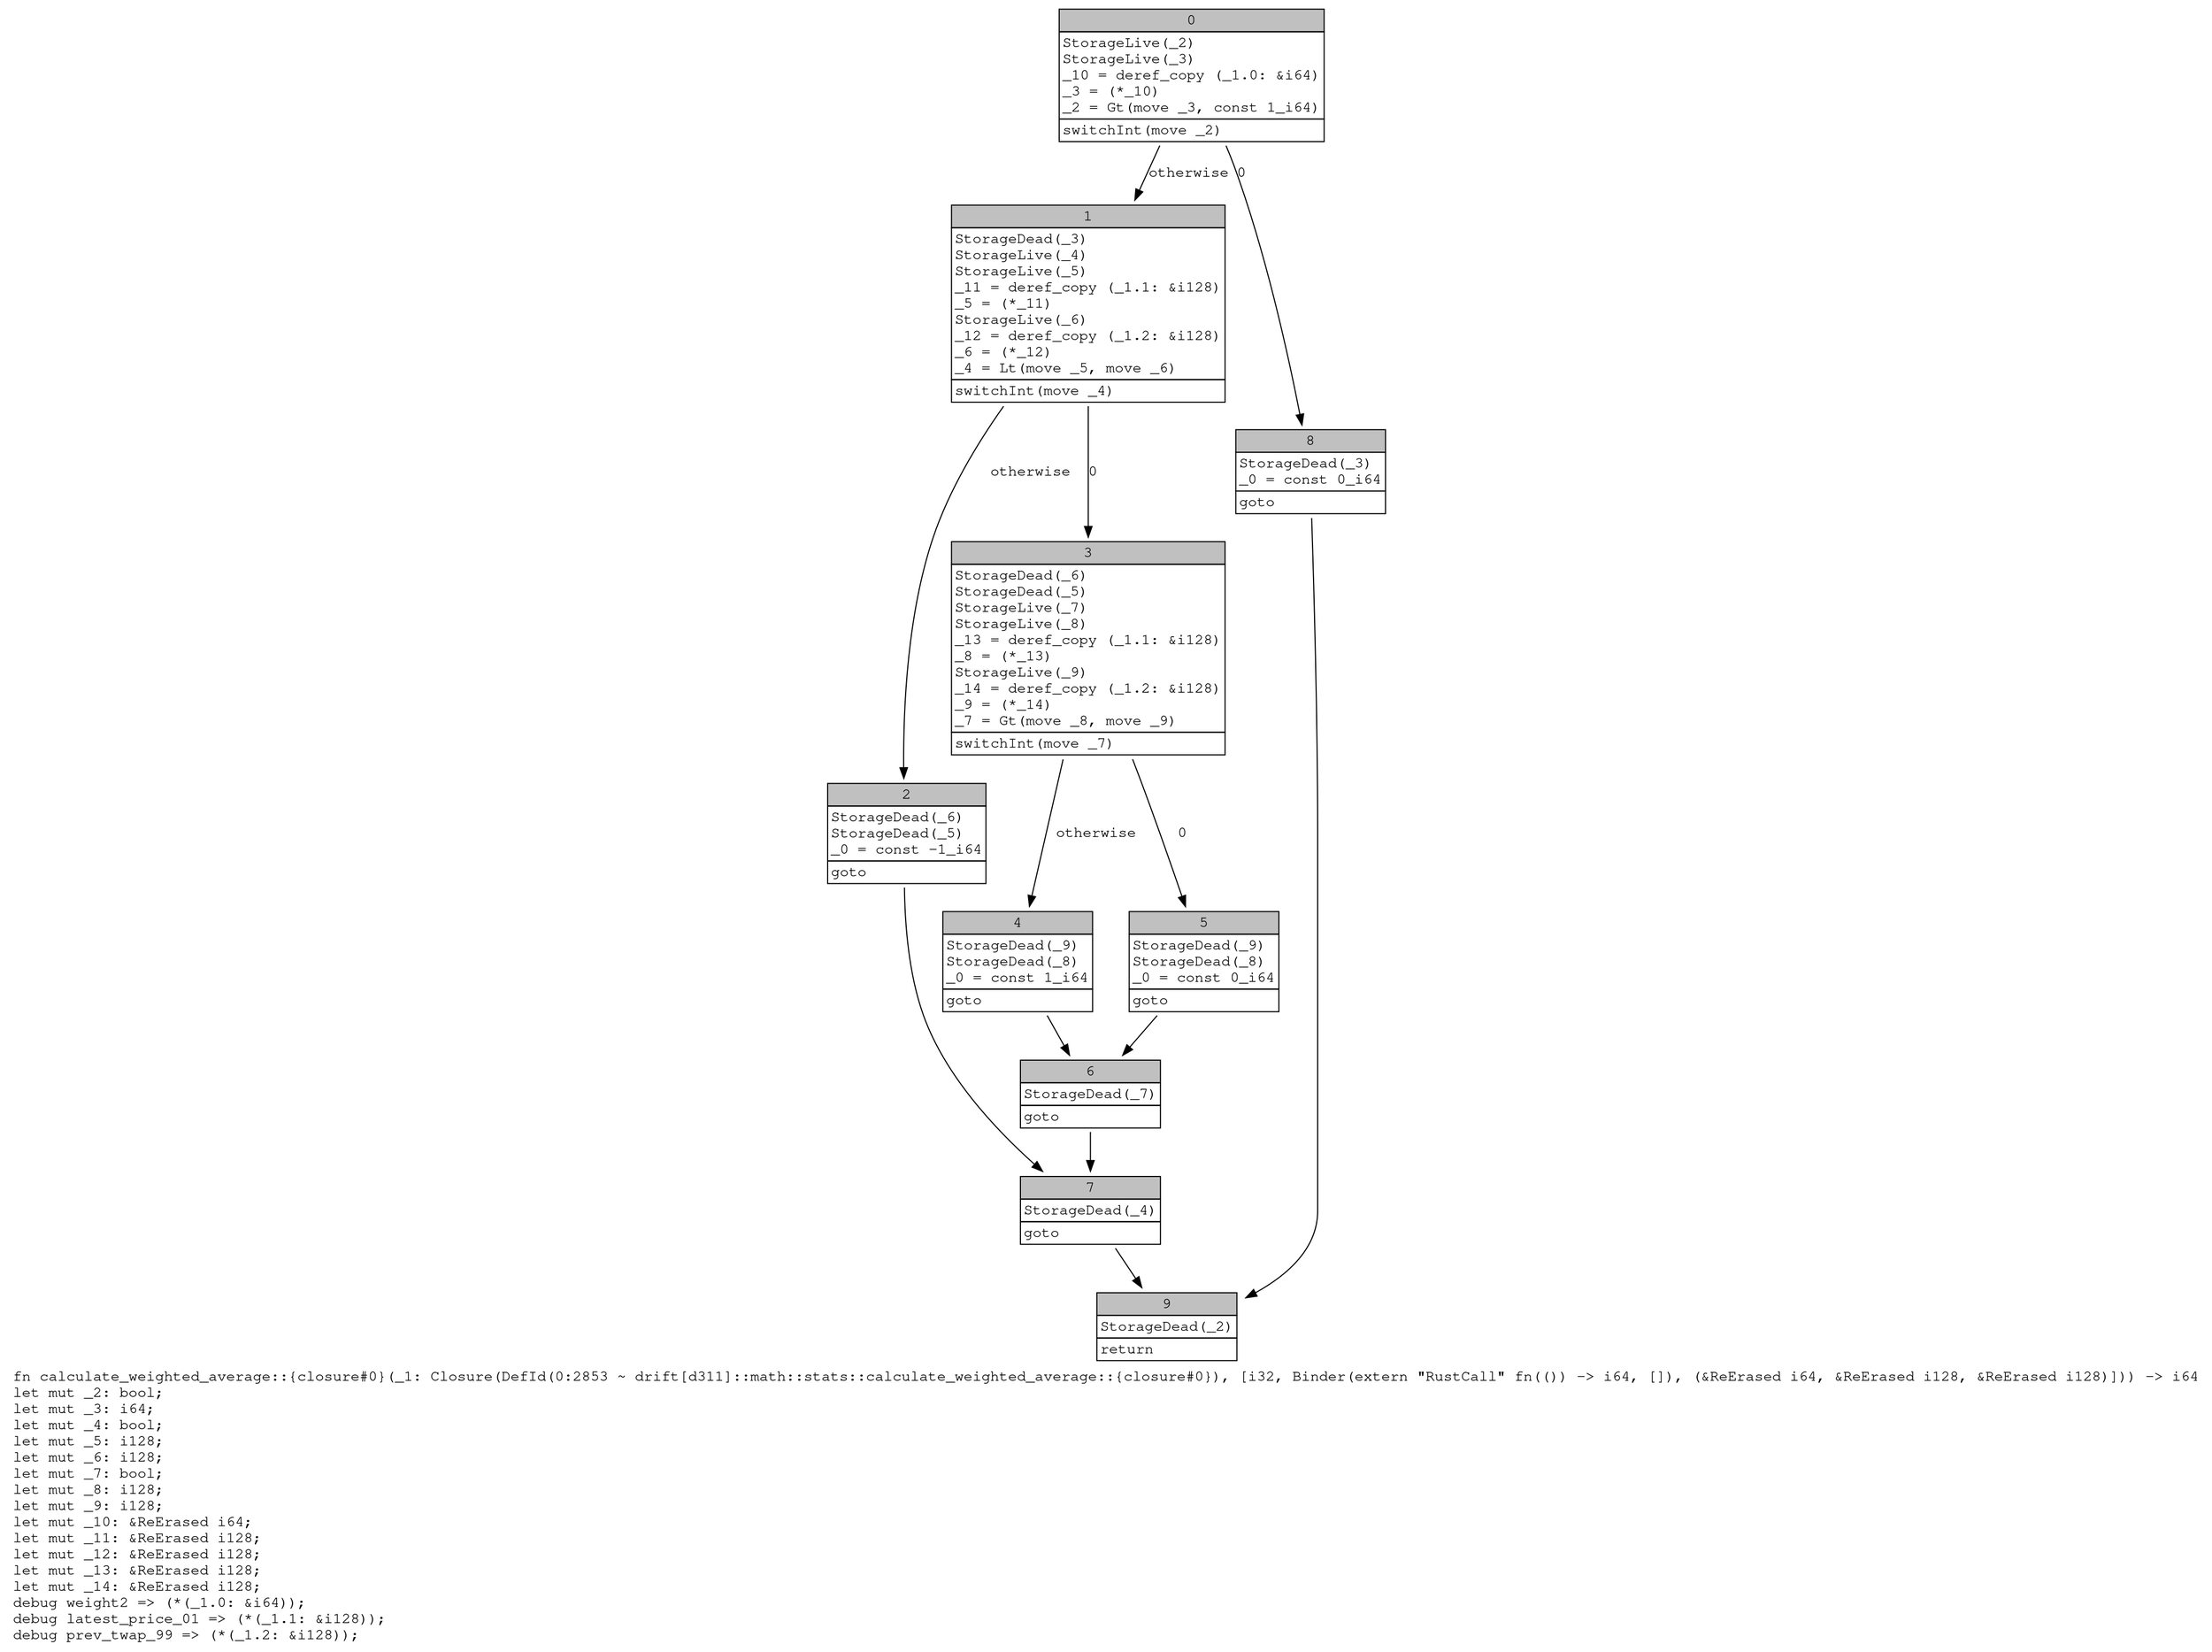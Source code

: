 digraph Mir_0_2853 {
    graph [fontname="Courier, monospace"];
    node [fontname="Courier, monospace"];
    edge [fontname="Courier, monospace"];
    label=<fn calculate_weighted_average::{closure#0}(_1: Closure(DefId(0:2853 ~ drift[d311]::math::stats::calculate_weighted_average::{closure#0}), [i32, Binder(extern &quot;RustCall&quot; fn(()) -&gt; i64, []), (&amp;ReErased i64, &amp;ReErased i128, &amp;ReErased i128)])) -&gt; i64<br align="left"/>let mut _2: bool;<br align="left"/>let mut _3: i64;<br align="left"/>let mut _4: bool;<br align="left"/>let mut _5: i128;<br align="left"/>let mut _6: i128;<br align="left"/>let mut _7: bool;<br align="left"/>let mut _8: i128;<br align="left"/>let mut _9: i128;<br align="left"/>let mut _10: &amp;ReErased i64;<br align="left"/>let mut _11: &amp;ReErased i128;<br align="left"/>let mut _12: &amp;ReErased i128;<br align="left"/>let mut _13: &amp;ReErased i128;<br align="left"/>let mut _14: &amp;ReErased i128;<br align="left"/>debug weight2 =&gt; (*(_1.0: &amp;i64));<br align="left"/>debug latest_price_01 =&gt; (*(_1.1: &amp;i128));<br align="left"/>debug prev_twap_99 =&gt; (*(_1.2: &amp;i128));<br align="left"/>>;
    bb0__0_2853 [shape="none", label=<<table border="0" cellborder="1" cellspacing="0"><tr><td bgcolor="gray" align="center" colspan="1">0</td></tr><tr><td align="left" balign="left">StorageLive(_2)<br/>StorageLive(_3)<br/>_10 = deref_copy (_1.0: &amp;i64)<br/>_3 = (*_10)<br/>_2 = Gt(move _3, const 1_i64)<br/></td></tr><tr><td align="left">switchInt(move _2)</td></tr></table>>];
    bb1__0_2853 [shape="none", label=<<table border="0" cellborder="1" cellspacing="0"><tr><td bgcolor="gray" align="center" colspan="1">1</td></tr><tr><td align="left" balign="left">StorageDead(_3)<br/>StorageLive(_4)<br/>StorageLive(_5)<br/>_11 = deref_copy (_1.1: &amp;i128)<br/>_5 = (*_11)<br/>StorageLive(_6)<br/>_12 = deref_copy (_1.2: &amp;i128)<br/>_6 = (*_12)<br/>_4 = Lt(move _5, move _6)<br/></td></tr><tr><td align="left">switchInt(move _4)</td></tr></table>>];
    bb2__0_2853 [shape="none", label=<<table border="0" cellborder="1" cellspacing="0"><tr><td bgcolor="gray" align="center" colspan="1">2</td></tr><tr><td align="left" balign="left">StorageDead(_6)<br/>StorageDead(_5)<br/>_0 = const -1_i64<br/></td></tr><tr><td align="left">goto</td></tr></table>>];
    bb3__0_2853 [shape="none", label=<<table border="0" cellborder="1" cellspacing="0"><tr><td bgcolor="gray" align="center" colspan="1">3</td></tr><tr><td align="left" balign="left">StorageDead(_6)<br/>StorageDead(_5)<br/>StorageLive(_7)<br/>StorageLive(_8)<br/>_13 = deref_copy (_1.1: &amp;i128)<br/>_8 = (*_13)<br/>StorageLive(_9)<br/>_14 = deref_copy (_1.2: &amp;i128)<br/>_9 = (*_14)<br/>_7 = Gt(move _8, move _9)<br/></td></tr><tr><td align="left">switchInt(move _7)</td></tr></table>>];
    bb4__0_2853 [shape="none", label=<<table border="0" cellborder="1" cellspacing="0"><tr><td bgcolor="gray" align="center" colspan="1">4</td></tr><tr><td align="left" balign="left">StorageDead(_9)<br/>StorageDead(_8)<br/>_0 = const 1_i64<br/></td></tr><tr><td align="left">goto</td></tr></table>>];
    bb5__0_2853 [shape="none", label=<<table border="0" cellborder="1" cellspacing="0"><tr><td bgcolor="gray" align="center" colspan="1">5</td></tr><tr><td align="left" balign="left">StorageDead(_9)<br/>StorageDead(_8)<br/>_0 = const 0_i64<br/></td></tr><tr><td align="left">goto</td></tr></table>>];
    bb6__0_2853 [shape="none", label=<<table border="0" cellborder="1" cellspacing="0"><tr><td bgcolor="gray" align="center" colspan="1">6</td></tr><tr><td align="left" balign="left">StorageDead(_7)<br/></td></tr><tr><td align="left">goto</td></tr></table>>];
    bb7__0_2853 [shape="none", label=<<table border="0" cellborder="1" cellspacing="0"><tr><td bgcolor="gray" align="center" colspan="1">7</td></tr><tr><td align="left" balign="left">StorageDead(_4)<br/></td></tr><tr><td align="left">goto</td></tr></table>>];
    bb8__0_2853 [shape="none", label=<<table border="0" cellborder="1" cellspacing="0"><tr><td bgcolor="gray" align="center" colspan="1">8</td></tr><tr><td align="left" balign="left">StorageDead(_3)<br/>_0 = const 0_i64<br/></td></tr><tr><td align="left">goto</td></tr></table>>];
    bb9__0_2853 [shape="none", label=<<table border="0" cellborder="1" cellspacing="0"><tr><td bgcolor="gray" align="center" colspan="1">9</td></tr><tr><td align="left" balign="left">StorageDead(_2)<br/></td></tr><tr><td align="left">return</td></tr></table>>];
    bb0__0_2853 -> bb8__0_2853 [label="0"];
    bb0__0_2853 -> bb1__0_2853 [label="otherwise"];
    bb1__0_2853 -> bb3__0_2853 [label="0"];
    bb1__0_2853 -> bb2__0_2853 [label="otherwise"];
    bb2__0_2853 -> bb7__0_2853 [label=""];
    bb3__0_2853 -> bb5__0_2853 [label="0"];
    bb3__0_2853 -> bb4__0_2853 [label="otherwise"];
    bb4__0_2853 -> bb6__0_2853 [label=""];
    bb5__0_2853 -> bb6__0_2853 [label=""];
    bb6__0_2853 -> bb7__0_2853 [label=""];
    bb7__0_2853 -> bb9__0_2853 [label=""];
    bb8__0_2853 -> bb9__0_2853 [label=""];
}
